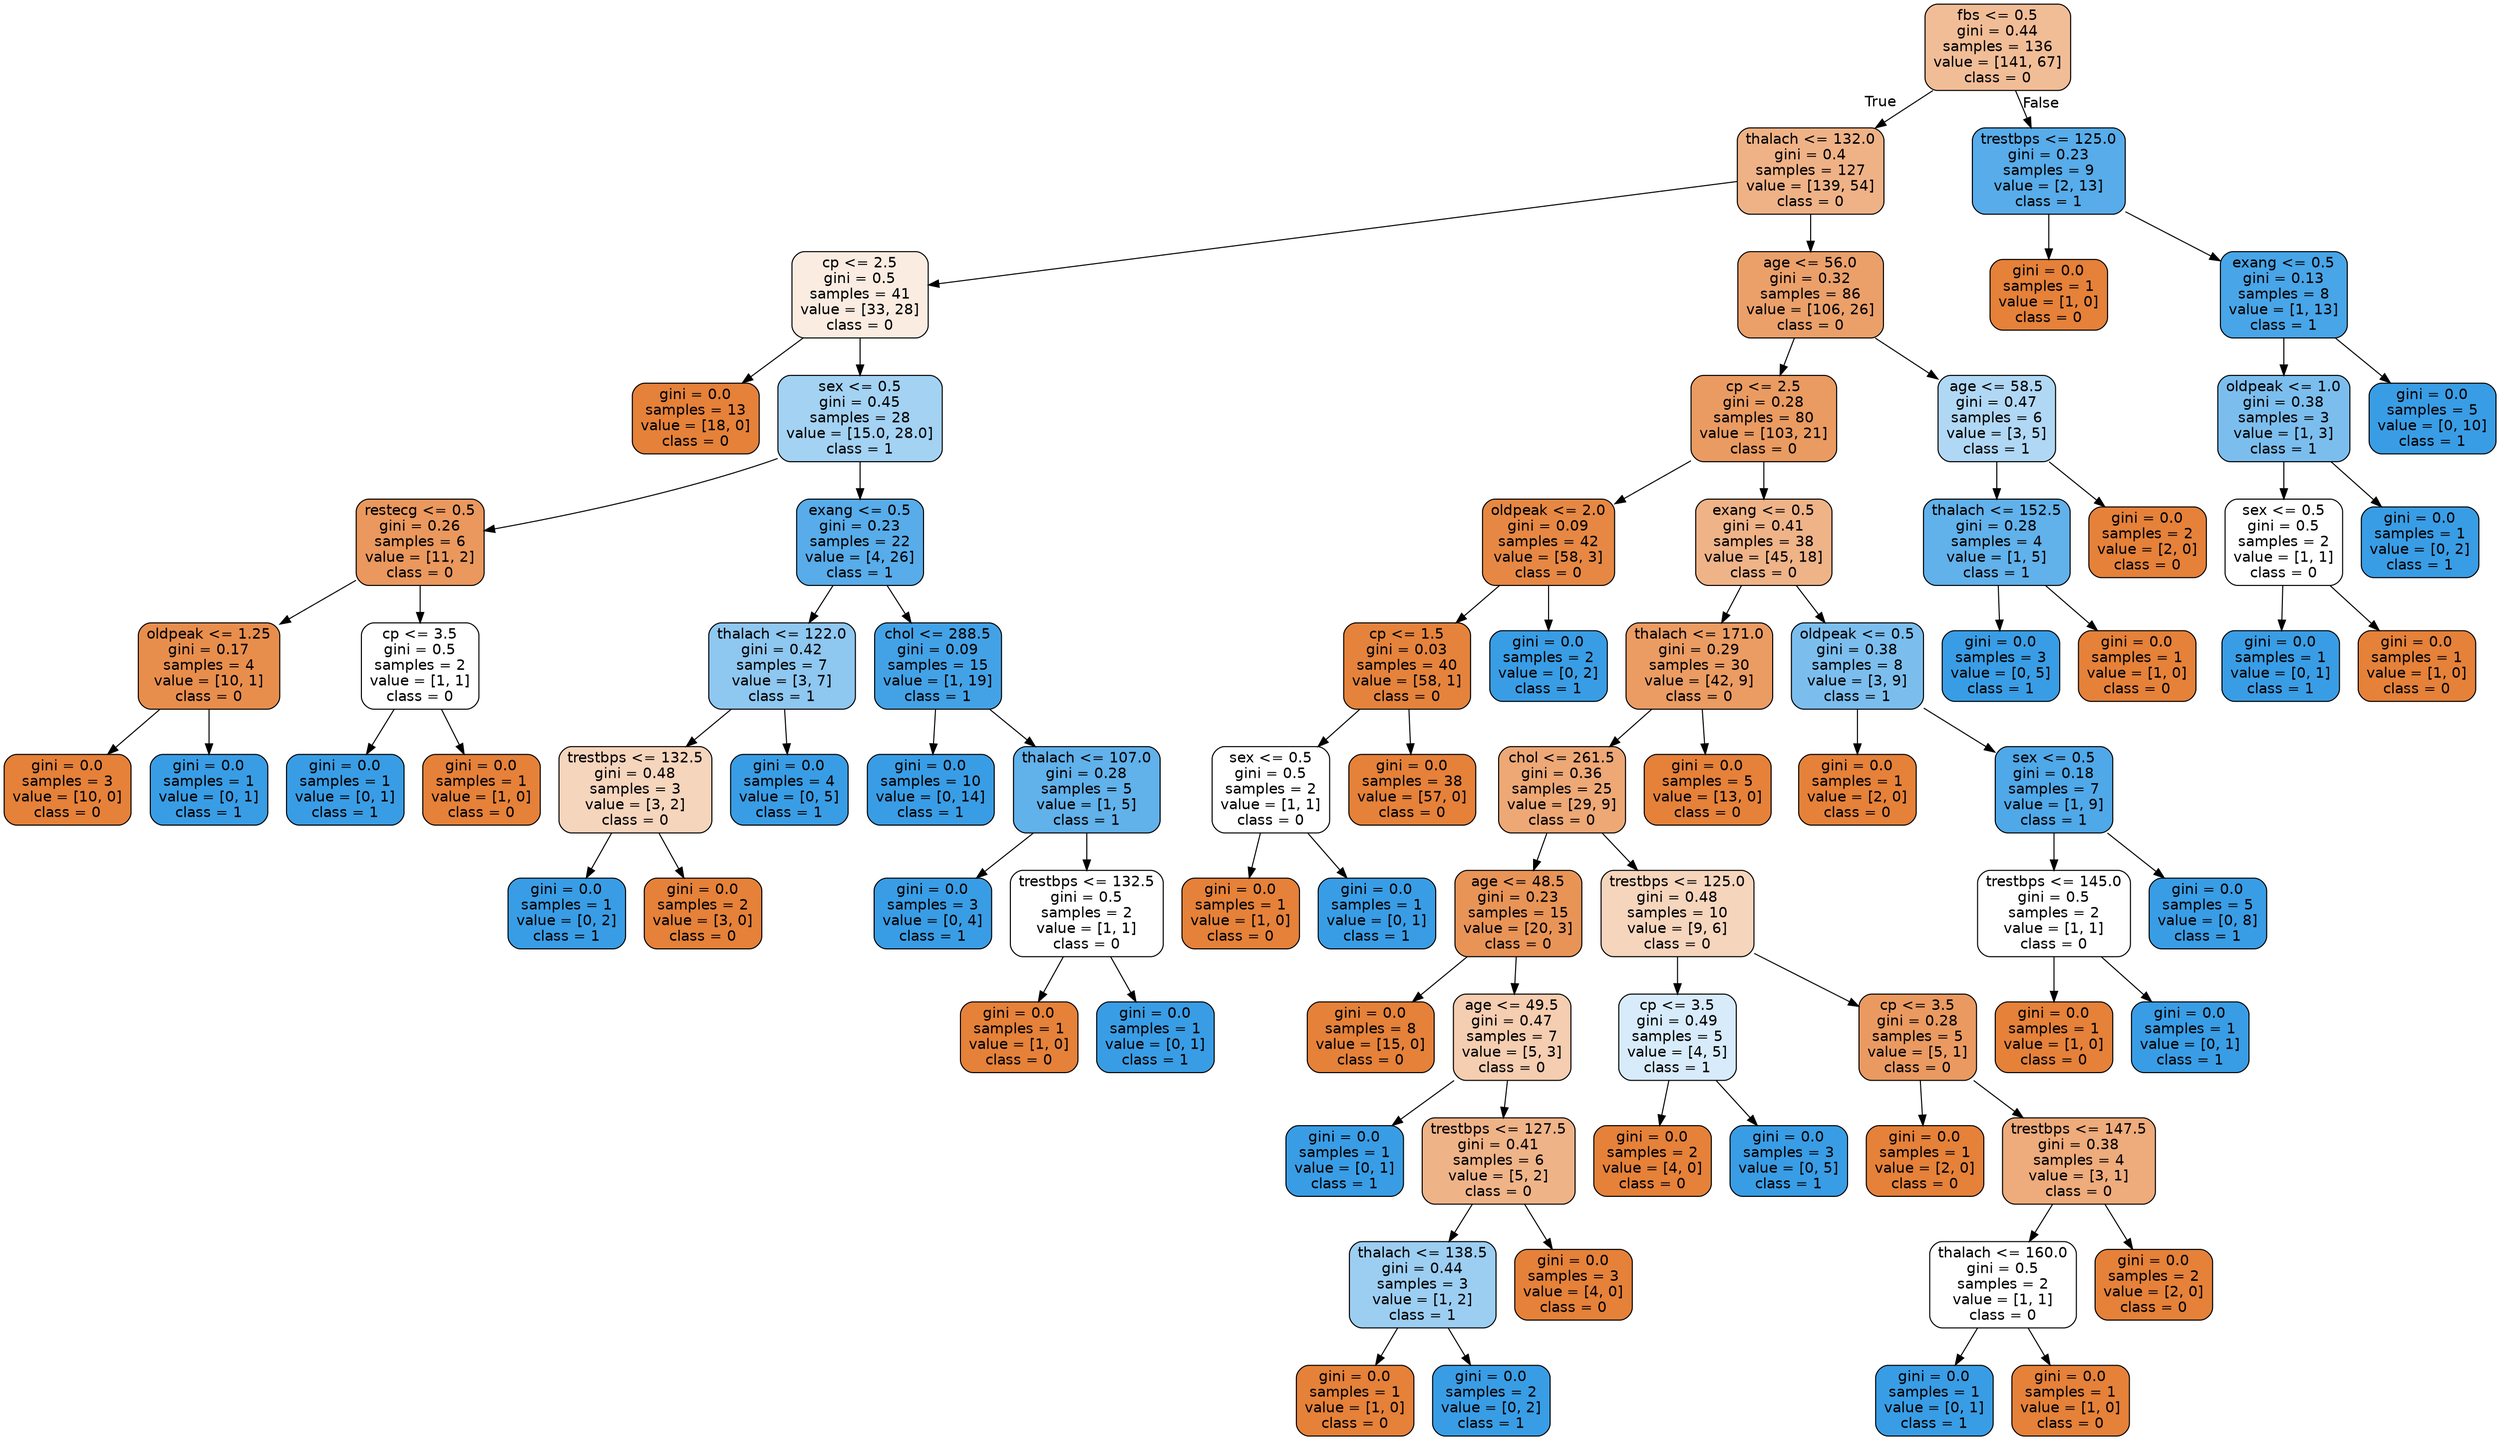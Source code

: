 digraph Tree {
node [shape=box, style="filled, rounded", color="black", fontname="helvetica"] ;
edge [fontname="helvetica"] ;
0 [label="fbs <= 0.5\ngini = 0.44\nsamples = 136\nvalue = [141, 67]\nclass = 0", fillcolor="#f1bd97"] ;
1 [label="thalach <= 132.0\ngini = 0.4\nsamples = 127\nvalue = [139, 54]\nclass = 0", fillcolor="#efb286"] ;
0 -> 1 [labeldistance=2.5, labelangle=45, headlabel="True"] ;
2 [label="cp <= 2.5\ngini = 0.5\nsamples = 41\nvalue = [33, 28]\nclass = 0", fillcolor="#fbece1"] ;
1 -> 2 ;
3 [label="gini = 0.0\nsamples = 13\nvalue = [18, 0]\nclass = 0", fillcolor="#e58139"] ;
2 -> 3 ;
4 [label="sex <= 0.5\ngini = 0.45\nsamples = 28\nvalue = [15.0, 28.0]\nclass = 1", fillcolor="#a3d2f3"] ;
2 -> 4 ;
5 [label="restecg <= 0.5\ngini = 0.26\nsamples = 6\nvalue = [11, 2]\nclass = 0", fillcolor="#ea985d"] ;
4 -> 5 ;
6 [label="oldpeak <= 1.25\ngini = 0.17\nsamples = 4\nvalue = [10, 1]\nclass = 0", fillcolor="#e88e4d"] ;
5 -> 6 ;
7 [label="gini = 0.0\nsamples = 3\nvalue = [10, 0]\nclass = 0", fillcolor="#e58139"] ;
6 -> 7 ;
8 [label="gini = 0.0\nsamples = 1\nvalue = [0, 1]\nclass = 1", fillcolor="#399de5"] ;
6 -> 8 ;
9 [label="cp <= 3.5\ngini = 0.5\nsamples = 2\nvalue = [1, 1]\nclass = 0", fillcolor="#ffffff"] ;
5 -> 9 ;
10 [label="gini = 0.0\nsamples = 1\nvalue = [0, 1]\nclass = 1", fillcolor="#399de5"] ;
9 -> 10 ;
11 [label="gini = 0.0\nsamples = 1\nvalue = [1, 0]\nclass = 0", fillcolor="#e58139"] ;
9 -> 11 ;
12 [label="exang <= 0.5\ngini = 0.23\nsamples = 22\nvalue = [4, 26]\nclass = 1", fillcolor="#57ace9"] ;
4 -> 12 ;
13 [label="thalach <= 122.0\ngini = 0.42\nsamples = 7\nvalue = [3, 7]\nclass = 1", fillcolor="#8ec7f0"] ;
12 -> 13 ;
14 [label="trestbps <= 132.5\ngini = 0.48\nsamples = 3\nvalue = [3, 2]\nclass = 0", fillcolor="#f6d5bd"] ;
13 -> 14 ;
15 [label="gini = 0.0\nsamples = 1\nvalue = [0, 2]\nclass = 1", fillcolor="#399de5"] ;
14 -> 15 ;
16 [label="gini = 0.0\nsamples = 2\nvalue = [3, 0]\nclass = 0", fillcolor="#e58139"] ;
14 -> 16 ;
17 [label="gini = 0.0\nsamples = 4\nvalue = [0, 5]\nclass = 1", fillcolor="#399de5"] ;
13 -> 17 ;
18 [label="chol <= 288.5\ngini = 0.09\nsamples = 15\nvalue = [1, 19]\nclass = 1", fillcolor="#43a2e6"] ;
12 -> 18 ;
19 [label="gini = 0.0\nsamples = 10\nvalue = [0, 14]\nclass = 1", fillcolor="#399de5"] ;
18 -> 19 ;
20 [label="thalach <= 107.0\ngini = 0.28\nsamples = 5\nvalue = [1, 5]\nclass = 1", fillcolor="#61b1ea"] ;
18 -> 20 ;
21 [label="gini = 0.0\nsamples = 3\nvalue = [0, 4]\nclass = 1", fillcolor="#399de5"] ;
20 -> 21 ;
22 [label="trestbps <= 132.5\ngini = 0.5\nsamples = 2\nvalue = [1, 1]\nclass = 0", fillcolor="#ffffff"] ;
20 -> 22 ;
23 [label="gini = 0.0\nsamples = 1\nvalue = [1, 0]\nclass = 0", fillcolor="#e58139"] ;
22 -> 23 ;
24 [label="gini = 0.0\nsamples = 1\nvalue = [0, 1]\nclass = 1", fillcolor="#399de5"] ;
22 -> 24 ;
25 [label="age <= 56.0\ngini = 0.32\nsamples = 86\nvalue = [106, 26]\nclass = 0", fillcolor="#eba06a"] ;
1 -> 25 ;
26 [label="cp <= 2.5\ngini = 0.28\nsamples = 80\nvalue = [103, 21]\nclass = 0", fillcolor="#ea9b61"] ;
25 -> 26 ;
27 [label="oldpeak <= 2.0\ngini = 0.09\nsamples = 42\nvalue = [58, 3]\nclass = 0", fillcolor="#e68843"] ;
26 -> 27 ;
28 [label="cp <= 1.5\ngini = 0.03\nsamples = 40\nvalue = [58, 1]\nclass = 0", fillcolor="#e5833c"] ;
27 -> 28 ;
29 [label="sex <= 0.5\ngini = 0.5\nsamples = 2\nvalue = [1, 1]\nclass = 0", fillcolor="#ffffff"] ;
28 -> 29 ;
30 [label="gini = 0.0\nsamples = 1\nvalue = [1, 0]\nclass = 0", fillcolor="#e58139"] ;
29 -> 30 ;
31 [label="gini = 0.0\nsamples = 1\nvalue = [0, 1]\nclass = 1", fillcolor="#399de5"] ;
29 -> 31 ;
32 [label="gini = 0.0\nsamples = 38\nvalue = [57, 0]\nclass = 0", fillcolor="#e58139"] ;
28 -> 32 ;
33 [label="gini = 0.0\nsamples = 2\nvalue = [0, 2]\nclass = 1", fillcolor="#399de5"] ;
27 -> 33 ;
34 [label="exang <= 0.5\ngini = 0.41\nsamples = 38\nvalue = [45, 18]\nclass = 0", fillcolor="#efb388"] ;
26 -> 34 ;
35 [label="thalach <= 171.0\ngini = 0.29\nsamples = 30\nvalue = [42, 9]\nclass = 0", fillcolor="#eb9c63"] ;
34 -> 35 ;
36 [label="chol <= 261.5\ngini = 0.36\nsamples = 25\nvalue = [29, 9]\nclass = 0", fillcolor="#eda876"] ;
35 -> 36 ;
37 [label="age <= 48.5\ngini = 0.23\nsamples = 15\nvalue = [20, 3]\nclass = 0", fillcolor="#e99457"] ;
36 -> 37 ;
38 [label="gini = 0.0\nsamples = 8\nvalue = [15, 0]\nclass = 0", fillcolor="#e58139"] ;
37 -> 38 ;
39 [label="age <= 49.5\ngini = 0.47\nsamples = 7\nvalue = [5, 3]\nclass = 0", fillcolor="#f5cdb0"] ;
37 -> 39 ;
40 [label="gini = 0.0\nsamples = 1\nvalue = [0, 1]\nclass = 1", fillcolor="#399de5"] ;
39 -> 40 ;
41 [label="trestbps <= 127.5\ngini = 0.41\nsamples = 6\nvalue = [5, 2]\nclass = 0", fillcolor="#efb388"] ;
39 -> 41 ;
42 [label="thalach <= 138.5\ngini = 0.44\nsamples = 3\nvalue = [1, 2]\nclass = 1", fillcolor="#9ccef2"] ;
41 -> 42 ;
43 [label="gini = 0.0\nsamples = 1\nvalue = [1, 0]\nclass = 0", fillcolor="#e58139"] ;
42 -> 43 ;
44 [label="gini = 0.0\nsamples = 2\nvalue = [0, 2]\nclass = 1", fillcolor="#399de5"] ;
42 -> 44 ;
45 [label="gini = 0.0\nsamples = 3\nvalue = [4, 0]\nclass = 0", fillcolor="#e58139"] ;
41 -> 45 ;
46 [label="trestbps <= 125.0\ngini = 0.48\nsamples = 10\nvalue = [9, 6]\nclass = 0", fillcolor="#f6d5bd"] ;
36 -> 46 ;
47 [label="cp <= 3.5\ngini = 0.49\nsamples = 5\nvalue = [4, 5]\nclass = 1", fillcolor="#d7ebfa"] ;
46 -> 47 ;
48 [label="gini = 0.0\nsamples = 2\nvalue = [4, 0]\nclass = 0", fillcolor="#e58139"] ;
47 -> 48 ;
49 [label="gini = 0.0\nsamples = 3\nvalue = [0, 5]\nclass = 1", fillcolor="#399de5"] ;
47 -> 49 ;
50 [label="cp <= 3.5\ngini = 0.28\nsamples = 5\nvalue = [5, 1]\nclass = 0", fillcolor="#ea9a61"] ;
46 -> 50 ;
51 [label="gini = 0.0\nsamples = 1\nvalue = [2, 0]\nclass = 0", fillcolor="#e58139"] ;
50 -> 51 ;
52 [label="trestbps <= 147.5\ngini = 0.38\nsamples = 4\nvalue = [3, 1]\nclass = 0", fillcolor="#eeab7b"] ;
50 -> 52 ;
53 [label="thalach <= 160.0\ngini = 0.5\nsamples = 2\nvalue = [1, 1]\nclass = 0", fillcolor="#ffffff"] ;
52 -> 53 ;
54 [label="gini = 0.0\nsamples = 1\nvalue = [0, 1]\nclass = 1", fillcolor="#399de5"] ;
53 -> 54 ;
55 [label="gini = 0.0\nsamples = 1\nvalue = [1, 0]\nclass = 0", fillcolor="#e58139"] ;
53 -> 55 ;
56 [label="gini = 0.0\nsamples = 2\nvalue = [2, 0]\nclass = 0", fillcolor="#e58139"] ;
52 -> 56 ;
57 [label="gini = 0.0\nsamples = 5\nvalue = [13, 0]\nclass = 0", fillcolor="#e58139"] ;
35 -> 57 ;
58 [label="oldpeak <= 0.5\ngini = 0.38\nsamples = 8\nvalue = [3, 9]\nclass = 1", fillcolor="#7bbeee"] ;
34 -> 58 ;
59 [label="gini = 0.0\nsamples = 1\nvalue = [2, 0]\nclass = 0", fillcolor="#e58139"] ;
58 -> 59 ;
60 [label="sex <= 0.5\ngini = 0.18\nsamples = 7\nvalue = [1, 9]\nclass = 1", fillcolor="#4fa8e8"] ;
58 -> 60 ;
61 [label="trestbps <= 145.0\ngini = 0.5\nsamples = 2\nvalue = [1, 1]\nclass = 0", fillcolor="#ffffff"] ;
60 -> 61 ;
62 [label="gini = 0.0\nsamples = 1\nvalue = [1, 0]\nclass = 0", fillcolor="#e58139"] ;
61 -> 62 ;
63 [label="gini = 0.0\nsamples = 1\nvalue = [0, 1]\nclass = 1", fillcolor="#399de5"] ;
61 -> 63 ;
64 [label="gini = 0.0\nsamples = 5\nvalue = [0, 8]\nclass = 1", fillcolor="#399de5"] ;
60 -> 64 ;
65 [label="age <= 58.5\ngini = 0.47\nsamples = 6\nvalue = [3, 5]\nclass = 1", fillcolor="#b0d8f5"] ;
25 -> 65 ;
66 [label="thalach <= 152.5\ngini = 0.28\nsamples = 4\nvalue = [1, 5]\nclass = 1", fillcolor="#61b1ea"] ;
65 -> 66 ;
67 [label="gini = 0.0\nsamples = 3\nvalue = [0, 5]\nclass = 1", fillcolor="#399de5"] ;
66 -> 67 ;
68 [label="gini = 0.0\nsamples = 1\nvalue = [1, 0]\nclass = 0", fillcolor="#e58139"] ;
66 -> 68 ;
69 [label="gini = 0.0\nsamples = 2\nvalue = [2, 0]\nclass = 0", fillcolor="#e58139"] ;
65 -> 69 ;
70 [label="trestbps <= 125.0\ngini = 0.23\nsamples = 9\nvalue = [2, 13]\nclass = 1", fillcolor="#57ace9"] ;
0 -> 70 [labeldistance=2.5, labelangle=-45, headlabel="False"] ;
71 [label="gini = 0.0\nsamples = 1\nvalue = [1, 0]\nclass = 0", fillcolor="#e58139"] ;
70 -> 71 ;
72 [label="exang <= 0.5\ngini = 0.13\nsamples = 8\nvalue = [1, 13]\nclass = 1", fillcolor="#48a5e7"] ;
70 -> 72 ;
73 [label="oldpeak <= 1.0\ngini = 0.38\nsamples = 3\nvalue = [1, 3]\nclass = 1", fillcolor="#7bbeee"] ;
72 -> 73 ;
74 [label="sex <= 0.5\ngini = 0.5\nsamples = 2\nvalue = [1, 1]\nclass = 0", fillcolor="#ffffff"] ;
73 -> 74 ;
75 [label="gini = 0.0\nsamples = 1\nvalue = [0, 1]\nclass = 1", fillcolor="#399de5"] ;
74 -> 75 ;
76 [label="gini = 0.0\nsamples = 1\nvalue = [1, 0]\nclass = 0", fillcolor="#e58139"] ;
74 -> 76 ;
77 [label="gini = 0.0\nsamples = 1\nvalue = [0, 2]\nclass = 1", fillcolor="#399de5"] ;
73 -> 77 ;
78 [label="gini = 0.0\nsamples = 5\nvalue = [0, 10]\nclass = 1", fillcolor="#399de5"] ;
72 -> 78 ;
}